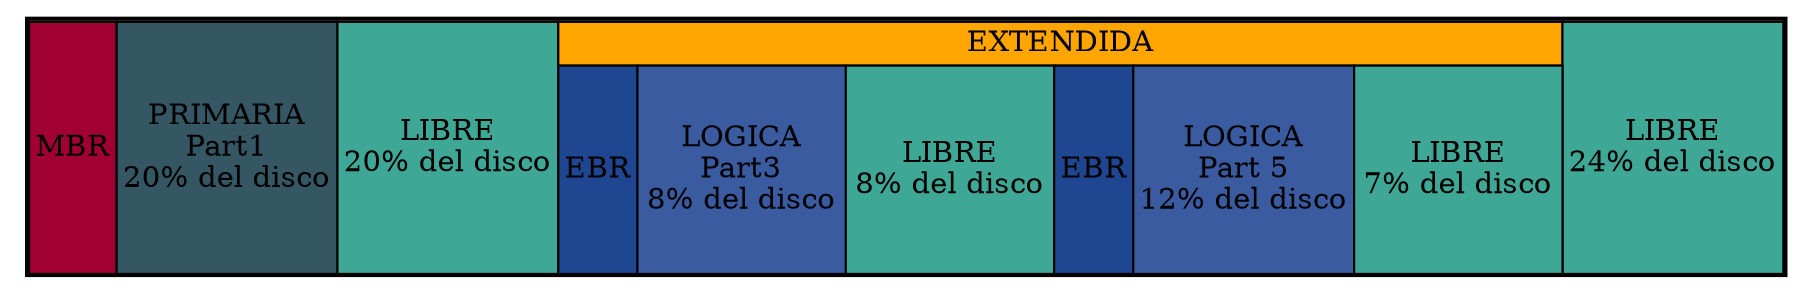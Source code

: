 digraph mbr {node [shape=plaintext] struct1 [label= <<TABLE BORDER='2' CELLBORDER='1' CELLSPACING='0'><TR><TD ROWSPAN='3' BGCOLOR='#A10035' HEIGHT='100'>MBR</TD><TD ROWSPAN='3' BGCOLOR='#355764' WIDTH='100'>PRIMARIA<BR/>Part1<br/>20% del disco</TD><TD ROWSPAN='3' WIDTH='100' BGCOLOR='#3FA796'>LIBRE<BR/>20% del disco</TD><TD COLSPAN ='50' BGCOLOR='#FFA500' WIDTH='100'>EXTENDIDA<BR/></TD><TD ROWSPAN='3' WIDTH='100' BGCOLOR='#3FA796'>LIBRE<BR/>24% del disco</TD></TR><TR><TD  BGCOLOR='#1F4690' HEIGHT='100'>EBR</TD><TD  BGCOLOR='#3A5BA0' WIDTH='100'>LOGICA<BR/>Part3<br/>8% del disco</TD><TD ROWSPAN='3' WIDTH='100' BGCOLOR='#3FA796'>LIBRE<BR/>8% del disco</TD><TD  BGCOLOR='#1F4690' HEIGHT='100'>EBR</TD><TD  BGCOLOR='#3A5BA0' WIDTH='100'>LOGICA<BR/>Part 5<br/>12% del disco</TD><TD ROWSPAN='3' WIDTH='100' BGCOLOR='#3FA796'>LIBRE<BR/>7% del disco</TD></TR></TABLE>>];}
